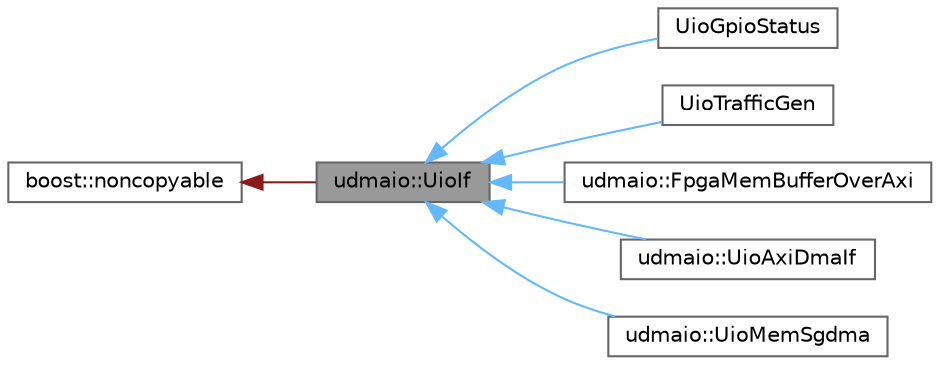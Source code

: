 digraph "udmaio::UioIf"
{
 // INTERACTIVE_SVG=YES
 // LATEX_PDF_SIZE
  bgcolor="transparent";
  edge [fontname=Helvetica,fontsize=10,labelfontname=Helvetica,labelfontsize=10];
  node [fontname=Helvetica,fontsize=10,shape=box,height=0.2,width=0.4];
  rankdir="LR";
  Node1 [label="udmaio::UioIf",height=0.2,width=0.4,color="gray40", fillcolor="grey60", style="filled", fontcolor="black",tooltip="Base class for UIO interfaces."];
  Node2 -> Node1 [dir="back",color="firebrick4",style="solid"];
  Node2 [label="boost::noncopyable",height=0.2,width=0.4,color="gray40", fillcolor="white", style="filled",tooltip=" "];
  Node1 -> Node3 [dir="back",color="steelblue1",style="solid"];
  Node3 [label="UioGpioStatus",height=0.2,width=0.4,color="gray40", fillcolor="white", style="filled",URL="$class_uio_gpio_status.html",tooltip="Interface to GPIO status port of the demo application."];
  Node1 -> Node4 [dir="back",color="steelblue1",style="solid"];
  Node4 [label="UioTrafficGen",height=0.2,width=0.4,color="gray40", fillcolor="white", style="filled",URL="$class_uio_traffic_gen.html",tooltip="Interface to LFSR core of the demo application."];
  Node1 -> Node5 [dir="back",color="steelblue1",style="solid"];
  Node5 [label="udmaio::FpgaMemBufferOverAxi",height=0.2,width=0.4,color="gray40", fillcolor="white", style="filled",URL="$classudmaio_1_1_fpga_mem_buffer_over_axi.html",tooltip="DMA data buffer accessed over AXI/UIO, described w/ explicit address & size."];
  Node1 -> Node6 [dir="back",color="steelblue1",style="solid"];
  Node6 [label="udmaio::UioAxiDmaIf",height=0.2,width=0.4,color="gray40", fillcolor="white", style="filled",URL="$classudmaio_1_1_uio_axi_dma_if.html",tooltip="Interface to AXI DMA Core."];
  Node1 -> Node7 [dir="back",color="steelblue1",style="solid"];
  Node7 [label="udmaio::UioMemSgdma",height=0.2,width=0.4,color="gray40", fillcolor="white", style="filled",URL="$classudmaio_1_1_uio_mem_sgdma.html",tooltip="Interface to AXI DMA scatter-gather buffers & descriptors Uses a UioIf to access DMA descriptor memor..."];
}
